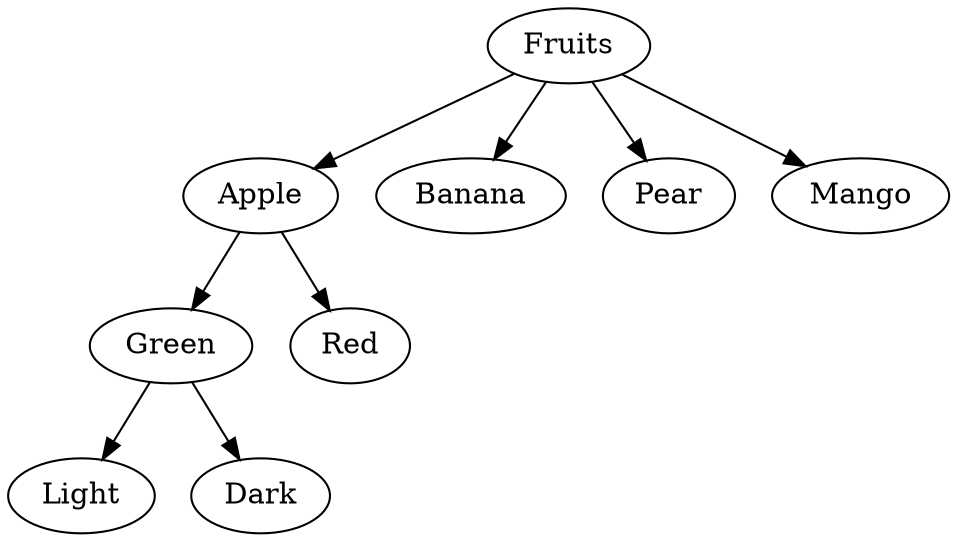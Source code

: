 digraph Fruits {
Fruits -> Apple
Fruits -> Banana
Fruits -> Pear
Fruits -> Mango
Apple -> Green Apple
Apple -> Red Apple
Green -> Light Green
Green -> Dark Green
}
